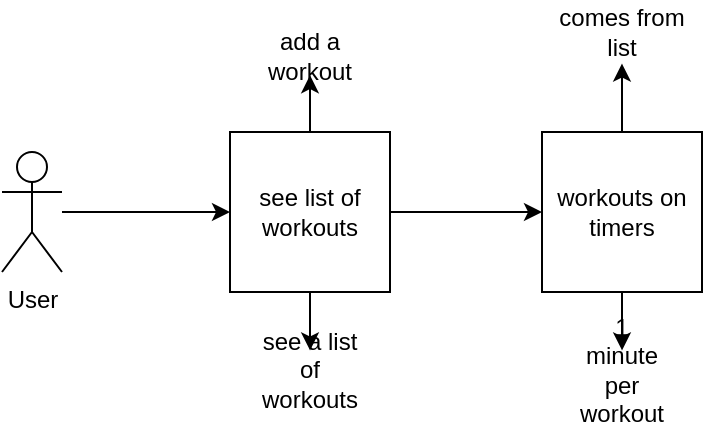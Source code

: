<mxfile version="13.10.0" type="embed">
    <diagram id="O5p9Z1JLGgl7bS31f49K" name="Page-1">
        <mxGraphModel dx="820" dy="575" grid="0" gridSize="10" guides="1" tooltips="1" connect="1" arrows="1" fold="1" page="1" pageScale="1" pageWidth="850" pageHeight="1100" math="0" shadow="0">
            <root>
                <mxCell id="0"/>
                <mxCell id="1" parent="0"/>
                <mxCell id="3" style="edgeStyle=orthogonalEdgeStyle;rounded=0;orthogonalLoop=1;jettySize=auto;html=1;" edge="1" parent="1" source="2" target="4">
                    <mxGeometry relative="1" as="geometry">
                        <mxPoint x="197.6" y="116" as="targetPoint"/>
                    </mxGeometry>
                </mxCell>
                <mxCell id="2" value="User" style="shape=umlActor;verticalLabelPosition=bottom;verticalAlign=top;html=1;outlineConnect=0;" vertex="1" parent="1">
                    <mxGeometry x="69" y="86" width="30" height="60" as="geometry"/>
                </mxCell>
                <mxCell id="5" style="edgeStyle=orthogonalEdgeStyle;rounded=0;orthogonalLoop=1;jettySize=auto;html=1;" edge="1" parent="1" source="4" target="6">
                    <mxGeometry relative="1" as="geometry">
                        <mxPoint x="223.0" y="37.6" as="targetPoint"/>
                    </mxGeometry>
                </mxCell>
                <mxCell id="8" style="edgeStyle=orthogonalEdgeStyle;rounded=0;orthogonalLoop=1;jettySize=auto;html=1;" edge="1" parent="1" source="4" target="9">
                    <mxGeometry relative="1" as="geometry">
                        <mxPoint x="223.0" y="195.2" as="targetPoint"/>
                    </mxGeometry>
                </mxCell>
                <mxCell id="10" style="edgeStyle=orthogonalEdgeStyle;rounded=0;orthogonalLoop=1;jettySize=auto;html=1;" edge="1" parent="1" source="4" target="11">
                    <mxGeometry relative="1" as="geometry">
                        <mxPoint x="332.8" y="116" as="targetPoint"/>
                    </mxGeometry>
                </mxCell>
                <mxCell id="4" value="see list of workouts" style="whiteSpace=wrap;html=1;aspect=fixed;" vertex="1" parent="1">
                    <mxGeometry x="183.0" y="76" width="80" height="80" as="geometry"/>
                </mxCell>
                <mxCell id="6" value="add a workout" style="text;html=1;strokeColor=none;fillColor=none;align=center;verticalAlign=middle;whiteSpace=wrap;rounded=0;" vertex="1" parent="1">
                    <mxGeometry x="203.0" y="27.6" width="40" height="20" as="geometry"/>
                </mxCell>
                <mxCell id="9" value="see a list of workouts" style="text;html=1;strokeColor=none;fillColor=none;align=center;verticalAlign=middle;whiteSpace=wrap;rounded=0;" vertex="1" parent="1">
                    <mxGeometry x="203.0" y="185.2" width="40" height="20" as="geometry"/>
                </mxCell>
                <mxCell id="12" style="edgeStyle=orthogonalEdgeStyle;rounded=0;orthogonalLoop=1;jettySize=auto;html=1;" edge="1" parent="1" source="11" target="13">
                    <mxGeometry relative="1" as="geometry">
                        <mxPoint x="379.0" y="31.2" as="targetPoint"/>
                    </mxGeometry>
                </mxCell>
                <mxCell id="14" style="edgeStyle=orthogonalEdgeStyle;rounded=0;orthogonalLoop=1;jettySize=auto;html=1;" edge="1" parent="1" source="11" target="15">
                    <mxGeometry relative="1" as="geometry">
                        <mxPoint x="379.0" y="195.2" as="targetPoint"/>
                    </mxGeometry>
                </mxCell>
                <mxCell id="11" value="workouts on timers" style="whiteSpace=wrap;html=1;aspect=fixed;" vertex="1" parent="1">
                    <mxGeometry x="339.0" y="76" width="80" height="80" as="geometry"/>
                </mxCell>
                <mxCell id="13" value="comes from list" style="text;html=1;strokeColor=none;fillColor=none;align=center;verticalAlign=middle;whiteSpace=wrap;rounded=0;" vertex="1" parent="1">
                    <mxGeometry x="344" y="10" width="70" height="31.8" as="geometry"/>
                </mxCell>
                <mxCell id="15" value="1 minute per workout" style="text;html=1;strokeColor=none;fillColor=none;align=center;verticalAlign=middle;whiteSpace=wrap;rounded=0;" vertex="1" parent="1">
                    <mxGeometry x="359.0" y="185.2" width="40" height="20" as="geometry"/>
                </mxCell>
            </root>
        </mxGraphModel>
    </diagram>
</mxfile>